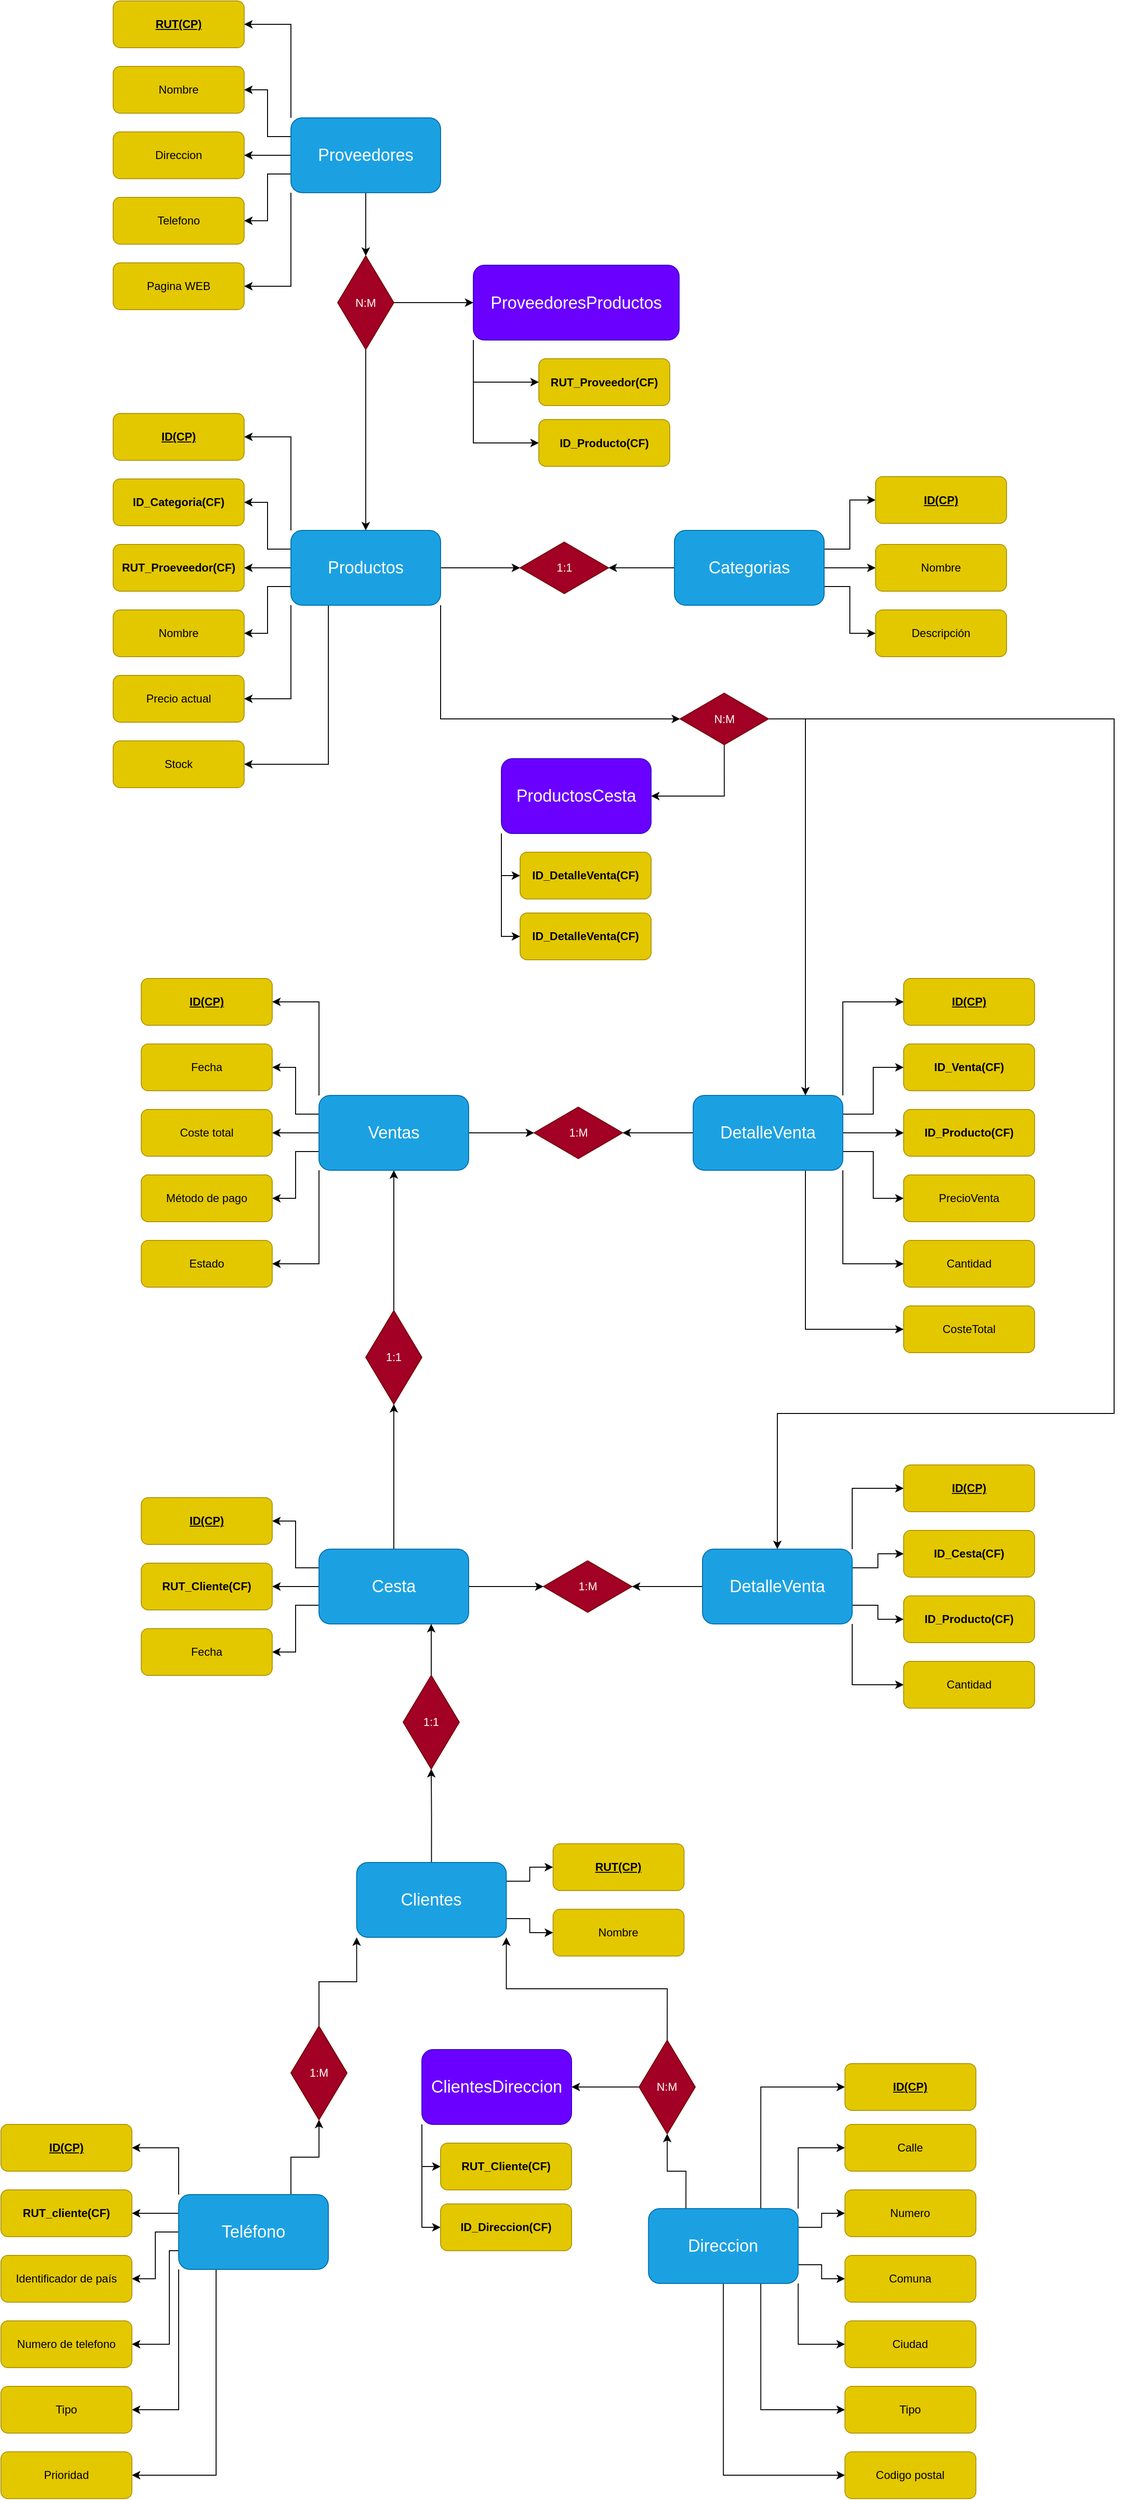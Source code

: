 <mxfile version="24.8.6">
  <diagram name="Сторінка-1" id="LYm03Go33UnQ37QgSBPq">
    <mxGraphModel dx="9465" dy="4424" grid="1" gridSize="10" guides="1" tooltips="1" connect="1" arrows="1" fold="1" page="1" pageScale="1" pageWidth="1169" pageHeight="827" math="0" shadow="0">
      <root>
        <mxCell id="0" />
        <mxCell id="1" parent="0" />
        <mxCell id="P7qVUv0zWzpbaVaUychk-7" style="edgeStyle=orthogonalEdgeStyle;rounded=0;orthogonalLoop=1;jettySize=auto;html=1;exitX=0;exitY=0;exitDx=0;exitDy=0;entryX=1;entryY=0.5;entryDx=0;entryDy=0;" parent="1" source="P7qVUv0zWzpbaVaUychk-1" target="P7qVUv0zWzpbaVaUychk-2" edge="1">
          <mxGeometry relative="1" as="geometry" />
        </mxCell>
        <mxCell id="P7qVUv0zWzpbaVaUychk-8" style="edgeStyle=orthogonalEdgeStyle;rounded=0;orthogonalLoop=1;jettySize=auto;html=1;exitX=0;exitY=0.25;exitDx=0;exitDy=0;entryX=1;entryY=0.5;entryDx=0;entryDy=0;" parent="1" source="P7qVUv0zWzpbaVaUychk-1" target="P7qVUv0zWzpbaVaUychk-3" edge="1">
          <mxGeometry relative="1" as="geometry" />
        </mxCell>
        <mxCell id="P7qVUv0zWzpbaVaUychk-9" style="edgeStyle=orthogonalEdgeStyle;rounded=0;orthogonalLoop=1;jettySize=auto;html=1;exitX=0;exitY=0.5;exitDx=0;exitDy=0;entryX=1;entryY=0.5;entryDx=0;entryDy=0;" parent="1" source="P7qVUv0zWzpbaVaUychk-1" target="P7qVUv0zWzpbaVaUychk-4" edge="1">
          <mxGeometry relative="1" as="geometry" />
        </mxCell>
        <mxCell id="P7qVUv0zWzpbaVaUychk-10" style="edgeStyle=orthogonalEdgeStyle;rounded=0;orthogonalLoop=1;jettySize=auto;html=1;exitX=0;exitY=0.75;exitDx=0;exitDy=0;entryX=1;entryY=0.5;entryDx=0;entryDy=0;" parent="1" source="P7qVUv0zWzpbaVaUychk-1" target="P7qVUv0zWzpbaVaUychk-5" edge="1">
          <mxGeometry relative="1" as="geometry" />
        </mxCell>
        <mxCell id="P7qVUv0zWzpbaVaUychk-11" style="edgeStyle=orthogonalEdgeStyle;rounded=0;orthogonalLoop=1;jettySize=auto;html=1;exitX=0;exitY=1;exitDx=0;exitDy=0;entryX=1;entryY=0.5;entryDx=0;entryDy=0;" parent="1" source="P7qVUv0zWzpbaVaUychk-1" target="P7qVUv0zWzpbaVaUychk-6" edge="1">
          <mxGeometry relative="1" as="geometry" />
        </mxCell>
        <mxCell id="RcaxxR3kTo5iRy39veyw-25" style="edgeStyle=orthogonalEdgeStyle;rounded=0;orthogonalLoop=1;jettySize=auto;html=1;exitX=0.5;exitY=1;exitDx=0;exitDy=0;entryX=0.5;entryY=0;entryDx=0;entryDy=0;" parent="1" source="P7qVUv0zWzpbaVaUychk-1" target="RcaxxR3kTo5iRy39veyw-24" edge="1">
          <mxGeometry relative="1" as="geometry" />
        </mxCell>
        <mxCell id="P7qVUv0zWzpbaVaUychk-1" value="&lt;font style=&quot;font-size: 18px;&quot;&gt;Proveedores&lt;/font&gt;" style="rounded=1;whiteSpace=wrap;html=1;fillColor=#1ba1e2;fontColor=#ffffff;strokeColor=#006EAF;" parent="1" vertex="1">
          <mxGeometry x="-240" y="455" width="160" height="80" as="geometry" />
        </mxCell>
        <mxCell id="P7qVUv0zWzpbaVaUychk-2" value="RUT(CP)" style="rounded=1;whiteSpace=wrap;html=1;fontStyle=5;fillColor=#e3c800;fontColor=#000000;strokeColor=#B09500;shadow=0;" parent="1" vertex="1">
          <mxGeometry x="-430" y="330" width="140" height="50" as="geometry" />
        </mxCell>
        <mxCell id="P7qVUv0zWzpbaVaUychk-3" value="Nombre" style="rounded=1;whiteSpace=wrap;html=1;fontStyle=0;fillColor=#e3c800;fontColor=#000000;strokeColor=#B09500;shadow=0;" parent="1" vertex="1">
          <mxGeometry x="-430" y="400" width="140" height="50" as="geometry" />
        </mxCell>
        <mxCell id="P7qVUv0zWzpbaVaUychk-4" value="Direccion" style="rounded=1;whiteSpace=wrap;html=1;fontStyle=0;fillColor=#e3c800;fontColor=#000000;strokeColor=#B09500;shadow=0;" parent="1" vertex="1">
          <mxGeometry x="-430" y="470" width="140" height="50" as="geometry" />
        </mxCell>
        <mxCell id="P7qVUv0zWzpbaVaUychk-5" value="Telefono" style="rounded=1;whiteSpace=wrap;html=1;fontStyle=0;fillColor=#e3c800;fontColor=#000000;strokeColor=#B09500;shadow=0;" parent="1" vertex="1">
          <mxGeometry x="-430" y="540" width="140" height="50" as="geometry" />
        </mxCell>
        <mxCell id="P7qVUv0zWzpbaVaUychk-6" value="Pagina WEB" style="rounded=1;whiteSpace=wrap;html=1;fontStyle=0;fillColor=#e3c800;fontColor=#000000;strokeColor=#B09500;shadow=0;" parent="1" vertex="1">
          <mxGeometry x="-430" y="610" width="140" height="50" as="geometry" />
        </mxCell>
        <mxCell id="P7qVUv0zWzpbaVaUychk-18" style="edgeStyle=orthogonalEdgeStyle;rounded=0;orthogonalLoop=1;jettySize=auto;html=1;exitX=1;exitY=0.25;exitDx=0;exitDy=0;entryX=0;entryY=0.5;entryDx=0;entryDy=0;" parent="1" source="P7qVUv0zWzpbaVaUychk-12" target="P7qVUv0zWzpbaVaUychk-13" edge="1">
          <mxGeometry relative="1" as="geometry" />
        </mxCell>
        <mxCell id="P7qVUv0zWzpbaVaUychk-19" style="edgeStyle=orthogonalEdgeStyle;rounded=0;orthogonalLoop=1;jettySize=auto;html=1;exitX=1;exitY=0.75;exitDx=0;exitDy=0;entryX=0;entryY=0.5;entryDx=0;entryDy=0;" parent="1" source="P7qVUv0zWzpbaVaUychk-12" target="P7qVUv0zWzpbaVaUychk-14" edge="1">
          <mxGeometry relative="1" as="geometry" />
        </mxCell>
        <mxCell id="RcaxxR3kTo5iRy39veyw-13" style="edgeStyle=orthogonalEdgeStyle;rounded=0;orthogonalLoop=1;jettySize=auto;html=1;exitX=0.5;exitY=0;exitDx=0;exitDy=0;entryX=0.5;entryY=1;entryDx=0;entryDy=0;" parent="1" source="P7qVUv0zWzpbaVaUychk-12" target="RcaxxR3kTo5iRy39veyw-11" edge="1">
          <mxGeometry relative="1" as="geometry" />
        </mxCell>
        <mxCell id="P7qVUv0zWzpbaVaUychk-12" value="&lt;font style=&quot;font-size: 18px;&quot;&gt;Clientes&lt;/font&gt;" style="rounded=1;whiteSpace=wrap;html=1;fillColor=#1ba1e2;fontColor=#ffffff;strokeColor=#006EAF;" parent="1" vertex="1">
          <mxGeometry x="-169.75" y="2320" width="160" height="80" as="geometry" />
        </mxCell>
        <mxCell id="P7qVUv0zWzpbaVaUychk-13" value="RUT(CP)" style="rounded=1;whiteSpace=wrap;html=1;fontStyle=5;fillColor=#e3c800;fontColor=#000000;strokeColor=#B09500;" parent="1" vertex="1">
          <mxGeometry x="40.25" y="2300" width="140" height="50" as="geometry" />
        </mxCell>
        <mxCell id="P7qVUv0zWzpbaVaUychk-14" value="Nombre" style="rounded=1;whiteSpace=wrap;html=1;fontStyle=0;fillColor=#e3c800;fontColor=#000000;strokeColor=#B09500;" parent="1" vertex="1">
          <mxGeometry x="40.25" y="2370" width="140" height="50" as="geometry" />
        </mxCell>
        <mxCell id="P7qVUv0zWzpbaVaUychk-20" style="edgeStyle=orthogonalEdgeStyle;rounded=0;orthogonalLoop=1;jettySize=auto;html=1;exitX=0;exitY=0;exitDx=0;exitDy=0;entryX=1;entryY=0.5;entryDx=0;entryDy=0;" parent="1" source="P7qVUv0zWzpbaVaUychk-25" target="P7qVUv0zWzpbaVaUychk-26" edge="1">
          <mxGeometry relative="1" as="geometry" />
        </mxCell>
        <mxCell id="P7qVUv0zWzpbaVaUychk-21" style="edgeStyle=orthogonalEdgeStyle;rounded=0;orthogonalLoop=1;jettySize=auto;html=1;exitX=0;exitY=0.25;exitDx=0;exitDy=0;entryX=1;entryY=0.5;entryDx=0;entryDy=0;" parent="1" source="P7qVUv0zWzpbaVaUychk-25" target="P7qVUv0zWzpbaVaUychk-27" edge="1">
          <mxGeometry relative="1" as="geometry" />
        </mxCell>
        <mxCell id="P7qVUv0zWzpbaVaUychk-22" style="edgeStyle=orthogonalEdgeStyle;rounded=0;orthogonalLoop=1;jettySize=auto;html=1;exitX=0;exitY=0.5;exitDx=0;exitDy=0;entryX=1;entryY=0.5;entryDx=0;entryDy=0;" parent="1" source="P7qVUv0zWzpbaVaUychk-25" target="P7qVUv0zWzpbaVaUychk-28" edge="1">
          <mxGeometry relative="1" as="geometry" />
        </mxCell>
        <mxCell id="P7qVUv0zWzpbaVaUychk-23" style="edgeStyle=orthogonalEdgeStyle;rounded=0;orthogonalLoop=1;jettySize=auto;html=1;exitX=0;exitY=0.75;exitDx=0;exitDy=0;entryX=1;entryY=0.5;entryDx=0;entryDy=0;" parent="1" source="P7qVUv0zWzpbaVaUychk-25" target="P7qVUv0zWzpbaVaUychk-29" edge="1">
          <mxGeometry relative="1" as="geometry">
            <Array as="points">
              <mxPoint x="-370" y="2735" />
              <mxPoint x="-370" y="2835" />
            </Array>
          </mxGeometry>
        </mxCell>
        <mxCell id="P7qVUv0zWzpbaVaUychk-24" style="edgeStyle=orthogonalEdgeStyle;rounded=0;orthogonalLoop=1;jettySize=auto;html=1;exitX=0;exitY=1;exitDx=0;exitDy=0;entryX=1;entryY=0.5;entryDx=0;entryDy=0;" parent="1" source="P7qVUv0zWzpbaVaUychk-25" target="P7qVUv0zWzpbaVaUychk-30" edge="1">
          <mxGeometry relative="1" as="geometry" />
        </mxCell>
        <mxCell id="P7qVUv0zWzpbaVaUychk-32" style="edgeStyle=orthogonalEdgeStyle;rounded=0;orthogonalLoop=1;jettySize=auto;html=1;exitX=0.25;exitY=1;exitDx=0;exitDy=0;entryX=1;entryY=0.5;entryDx=0;entryDy=0;" parent="1" source="P7qVUv0zWzpbaVaUychk-25" target="P7qVUv0zWzpbaVaUychk-31" edge="1">
          <mxGeometry relative="1" as="geometry" />
        </mxCell>
        <mxCell id="P7qVUv0zWzpbaVaUychk-96" style="edgeStyle=orthogonalEdgeStyle;rounded=0;orthogonalLoop=1;jettySize=auto;html=1;exitX=0.75;exitY=0;exitDx=0;exitDy=0;entryX=0.5;entryY=1;entryDx=0;entryDy=0;" parent="1" source="P7qVUv0zWzpbaVaUychk-25" target="P7qVUv0zWzpbaVaUychk-95" edge="1">
          <mxGeometry relative="1" as="geometry" />
        </mxCell>
        <mxCell id="P7qVUv0zWzpbaVaUychk-25" value="&lt;font style=&quot;font-size: 18px;&quot;&gt;Teléfono&lt;/font&gt;" style="rounded=1;whiteSpace=wrap;html=1;fillColor=#1ba1e2;fontColor=#ffffff;strokeColor=#006EAF;" parent="1" vertex="1">
          <mxGeometry x="-360" y="2675" width="160" height="80" as="geometry" />
        </mxCell>
        <mxCell id="P7qVUv0zWzpbaVaUychk-26" value="ID(CP)" style="rounded=1;whiteSpace=wrap;html=1;fontStyle=5;fillColor=#e3c800;fontColor=#000000;strokeColor=#B09500;shadow=0;" parent="1" vertex="1">
          <mxGeometry x="-550" y="2600" width="140" height="50" as="geometry" />
        </mxCell>
        <mxCell id="P7qVUv0zWzpbaVaUychk-27" value="&lt;b&gt;RUT_cliente(CF)&lt;/b&gt;" style="rounded=1;whiteSpace=wrap;html=1;fontStyle=0;fillColor=#e3c800;fontColor=#000000;strokeColor=#B09500;shadow=0;" parent="1" vertex="1">
          <mxGeometry x="-550" y="2670" width="140" height="50" as="geometry" />
        </mxCell>
        <mxCell id="P7qVUv0zWzpbaVaUychk-28" value="Identificador de país" style="rounded=1;whiteSpace=wrap;html=1;fontStyle=0;fillColor=#e3c800;fontColor=#000000;strokeColor=#B09500;shadow=0;" parent="1" vertex="1">
          <mxGeometry x="-550" y="2740" width="140" height="50" as="geometry" />
        </mxCell>
        <mxCell id="P7qVUv0zWzpbaVaUychk-29" value="Numero de telefono" style="rounded=1;whiteSpace=wrap;html=1;fontStyle=0;fillColor=#e3c800;fontColor=#000000;strokeColor=#B09500;shadow=0;" parent="1" vertex="1">
          <mxGeometry x="-550" y="2810" width="140" height="50" as="geometry" />
        </mxCell>
        <mxCell id="P7qVUv0zWzpbaVaUychk-30" value="Tipo" style="rounded=1;whiteSpace=wrap;html=1;fontStyle=0;fillColor=#e3c800;fontColor=#000000;strokeColor=#B09500;shadow=0;" parent="1" vertex="1">
          <mxGeometry x="-550" y="2880" width="140" height="50" as="geometry" />
        </mxCell>
        <mxCell id="P7qVUv0zWzpbaVaUychk-31" value="Prioridad" style="rounded=1;whiteSpace=wrap;html=1;fontStyle=0;fillColor=#e3c800;fontColor=#000000;strokeColor=#B09500;shadow=0;" parent="1" vertex="1">
          <mxGeometry x="-550" y="2950" width="140" height="50" as="geometry" />
        </mxCell>
        <mxCell id="P7qVUv0zWzpbaVaUychk-48" style="edgeStyle=orthogonalEdgeStyle;rounded=0;orthogonalLoop=1;jettySize=auto;html=1;exitX=1;exitY=0.25;exitDx=0;exitDy=0;entryX=0;entryY=0.5;entryDx=0;entryDy=0;" parent="1" source="P7qVUv0zWzpbaVaUychk-39" target="P7qVUv0zWzpbaVaUychk-43" edge="1">
          <mxGeometry relative="1" as="geometry" />
        </mxCell>
        <mxCell id="P7qVUv0zWzpbaVaUychk-49" style="edgeStyle=orthogonalEdgeStyle;rounded=0;orthogonalLoop=1;jettySize=auto;html=1;exitX=1;exitY=0;exitDx=0;exitDy=0;entryX=0;entryY=0.5;entryDx=0;entryDy=0;" parent="1" source="P7qVUv0zWzpbaVaUychk-39" target="P7qVUv0zWzpbaVaUychk-42" edge="1">
          <mxGeometry relative="1" as="geometry" />
        </mxCell>
        <mxCell id="P7qVUv0zWzpbaVaUychk-52" style="edgeStyle=orthogonalEdgeStyle;rounded=0;orthogonalLoop=1;jettySize=auto;html=1;exitX=1;exitY=0.75;exitDx=0;exitDy=0;entryX=0;entryY=0.5;entryDx=0;entryDy=0;" parent="1" source="P7qVUv0zWzpbaVaUychk-39" target="P7qVUv0zWzpbaVaUychk-44" edge="1">
          <mxGeometry relative="1" as="geometry" />
        </mxCell>
        <mxCell id="P7qVUv0zWzpbaVaUychk-53" style="edgeStyle=orthogonalEdgeStyle;rounded=0;orthogonalLoop=1;jettySize=auto;html=1;exitX=1;exitY=1;exitDx=0;exitDy=0;entryX=0;entryY=0.5;entryDx=0;entryDy=0;" parent="1" source="P7qVUv0zWzpbaVaUychk-39" target="P7qVUv0zWzpbaVaUychk-45" edge="1">
          <mxGeometry relative="1" as="geometry" />
        </mxCell>
        <mxCell id="P7qVUv0zWzpbaVaUychk-54" style="edgeStyle=orthogonalEdgeStyle;rounded=0;orthogonalLoop=1;jettySize=auto;html=1;exitX=0.75;exitY=1;exitDx=0;exitDy=0;entryX=0;entryY=0.5;entryDx=0;entryDy=0;" parent="1" source="P7qVUv0zWzpbaVaUychk-39" target="P7qVUv0zWzpbaVaUychk-46" edge="1">
          <mxGeometry relative="1" as="geometry" />
        </mxCell>
        <mxCell id="P7qVUv0zWzpbaVaUychk-55" style="edgeStyle=orthogonalEdgeStyle;rounded=0;orthogonalLoop=1;jettySize=auto;html=1;exitX=0.5;exitY=1;exitDx=0;exitDy=0;entryX=0;entryY=0.5;entryDx=0;entryDy=0;" parent="1" source="P7qVUv0zWzpbaVaUychk-39" target="P7qVUv0zWzpbaVaUychk-47" edge="1">
          <mxGeometry relative="1" as="geometry" />
        </mxCell>
        <mxCell id="P7qVUv0zWzpbaVaUychk-100" style="edgeStyle=orthogonalEdgeStyle;rounded=0;orthogonalLoop=1;jettySize=auto;html=1;exitX=0.25;exitY=0;exitDx=0;exitDy=0;entryX=0.5;entryY=1;entryDx=0;entryDy=0;" parent="1" source="P7qVUv0zWzpbaVaUychk-39" target="P7qVUv0zWzpbaVaUychk-98" edge="1">
          <mxGeometry relative="1" as="geometry" />
        </mxCell>
        <mxCell id="RcaxxR3kTo5iRy39veyw-5" style="edgeStyle=orthogonalEdgeStyle;rounded=0;orthogonalLoop=1;jettySize=auto;html=1;exitX=0.75;exitY=0;exitDx=0;exitDy=0;entryX=0;entryY=0.5;entryDx=0;entryDy=0;" parent="1" source="P7qVUv0zWzpbaVaUychk-39" target="P7qVUv0zWzpbaVaUychk-40" edge="1">
          <mxGeometry relative="1" as="geometry" />
        </mxCell>
        <mxCell id="P7qVUv0zWzpbaVaUychk-39" value="&lt;font style=&quot;font-size: 18px;&quot;&gt;Direccion&lt;/font&gt;" style="rounded=1;whiteSpace=wrap;html=1;fillColor=#1ba1e2;fontColor=#ffffff;strokeColor=#006EAF;" parent="1" vertex="1">
          <mxGeometry x="142.25" y="2690" width="160" height="80" as="geometry" />
        </mxCell>
        <mxCell id="P7qVUv0zWzpbaVaUychk-40" value="ID(CP)" style="rounded=1;whiteSpace=wrap;html=1;fontStyle=5;fillColor=#e3c800;fontColor=#000000;strokeColor=#B09500;" parent="1" vertex="1">
          <mxGeometry x="352.25" y="2535" width="140" height="50" as="geometry" />
        </mxCell>
        <mxCell id="P7qVUv0zWzpbaVaUychk-42" value="Calle" style="rounded=1;whiteSpace=wrap;html=1;fontStyle=0;fillColor=#e3c800;fontColor=#000000;strokeColor=#B09500;" parent="1" vertex="1">
          <mxGeometry x="352.25" y="2600" width="140" height="50" as="geometry" />
        </mxCell>
        <mxCell id="P7qVUv0zWzpbaVaUychk-43" value="Numero" style="rounded=1;whiteSpace=wrap;html=1;fontStyle=0;fillColor=#e3c800;fontColor=#000000;strokeColor=#B09500;" parent="1" vertex="1">
          <mxGeometry x="352.25" y="2670" width="140" height="50" as="geometry" />
        </mxCell>
        <mxCell id="P7qVUv0zWzpbaVaUychk-44" value="Comuna" style="rounded=1;whiteSpace=wrap;html=1;fontStyle=0;fillColor=#e3c800;fontColor=#000000;strokeColor=#B09500;" parent="1" vertex="1">
          <mxGeometry x="352.25" y="2740" width="140" height="50" as="geometry" />
        </mxCell>
        <mxCell id="P7qVUv0zWzpbaVaUychk-45" value="Ciudad" style="rounded=1;whiteSpace=wrap;html=1;fontStyle=0;fillColor=#e3c800;fontColor=#000000;strokeColor=#B09500;" parent="1" vertex="1">
          <mxGeometry x="352.25" y="2810" width="140" height="50" as="geometry" />
        </mxCell>
        <mxCell id="P7qVUv0zWzpbaVaUychk-46" value="Tipo" style="rounded=1;whiteSpace=wrap;html=1;fontStyle=0;fillColor=#e3c800;fontColor=#000000;strokeColor=#B09500;" parent="1" vertex="1">
          <mxGeometry x="352.25" y="2880" width="140" height="50" as="geometry" />
        </mxCell>
        <mxCell id="P7qVUv0zWzpbaVaUychk-47" value="Codigo postal" style="rounded=1;whiteSpace=wrap;html=1;fontStyle=0;fillColor=#e3c800;fontColor=#000000;strokeColor=#B09500;" parent="1" vertex="1">
          <mxGeometry x="352.25" y="2950" width="140" height="50" as="geometry" />
        </mxCell>
        <mxCell id="P7qVUv0zWzpbaVaUychk-57" style="edgeStyle=orthogonalEdgeStyle;rounded=0;orthogonalLoop=1;jettySize=auto;html=1;exitX=0;exitY=0;exitDx=0;exitDy=0;entryX=1;entryY=0.5;entryDx=0;entryDy=0;" parent="1" source="P7qVUv0zWzpbaVaUychk-63" target="P7qVUv0zWzpbaVaUychk-64" edge="1">
          <mxGeometry relative="1" as="geometry" />
        </mxCell>
        <mxCell id="P7qVUv0zWzpbaVaUychk-58" style="edgeStyle=orthogonalEdgeStyle;rounded=0;orthogonalLoop=1;jettySize=auto;html=1;exitX=0;exitY=0.25;exitDx=0;exitDy=0;entryX=1;entryY=0.5;entryDx=0;entryDy=0;" parent="1" source="P7qVUv0zWzpbaVaUychk-63" target="P7qVUv0zWzpbaVaUychk-65" edge="1">
          <mxGeometry relative="1" as="geometry" />
        </mxCell>
        <mxCell id="P7qVUv0zWzpbaVaUychk-59" style="edgeStyle=orthogonalEdgeStyle;rounded=0;orthogonalLoop=1;jettySize=auto;html=1;exitX=0;exitY=0.5;exitDx=0;exitDy=0;entryX=1;entryY=0.5;entryDx=0;entryDy=0;" parent="1" source="P7qVUv0zWzpbaVaUychk-63" target="P7qVUv0zWzpbaVaUychk-66" edge="1">
          <mxGeometry relative="1" as="geometry" />
        </mxCell>
        <mxCell id="P7qVUv0zWzpbaVaUychk-60" style="edgeStyle=orthogonalEdgeStyle;rounded=0;orthogonalLoop=1;jettySize=auto;html=1;exitX=0;exitY=0.75;exitDx=0;exitDy=0;entryX=1;entryY=0.5;entryDx=0;entryDy=0;" parent="1" source="P7qVUv0zWzpbaVaUychk-63" target="P7qVUv0zWzpbaVaUychk-67" edge="1">
          <mxGeometry relative="1" as="geometry" />
        </mxCell>
        <mxCell id="P7qVUv0zWzpbaVaUychk-61" style="edgeStyle=orthogonalEdgeStyle;rounded=0;orthogonalLoop=1;jettySize=auto;html=1;exitX=0;exitY=1;exitDx=0;exitDy=0;entryX=1;entryY=0.5;entryDx=0;entryDy=0;" parent="1" source="P7qVUv0zWzpbaVaUychk-63" target="P7qVUv0zWzpbaVaUychk-68" edge="1">
          <mxGeometry relative="1" as="geometry" />
        </mxCell>
        <mxCell id="P7qVUv0zWzpbaVaUychk-62" style="edgeStyle=orthogonalEdgeStyle;rounded=0;orthogonalLoop=1;jettySize=auto;html=1;exitX=0.25;exitY=1;exitDx=0;exitDy=0;entryX=1;entryY=0.5;entryDx=0;entryDy=0;" parent="1" source="P7qVUv0zWzpbaVaUychk-63" target="P7qVUv0zWzpbaVaUychk-69" edge="1">
          <mxGeometry relative="1" as="geometry" />
        </mxCell>
        <mxCell id="P7qVUv0zWzpbaVaUychk-167" style="edgeStyle=orthogonalEdgeStyle;rounded=0;orthogonalLoop=1;jettySize=auto;html=1;exitX=1;exitY=0.5;exitDx=0;exitDy=0;entryX=0;entryY=0.5;entryDx=0;entryDy=0;" parent="1" source="P7qVUv0zWzpbaVaUychk-63" target="P7qVUv0zWzpbaVaUychk-166" edge="1">
          <mxGeometry relative="1" as="geometry" />
        </mxCell>
        <mxCell id="RcaxxR3kTo5iRy39veyw-16" style="edgeStyle=orthogonalEdgeStyle;rounded=0;orthogonalLoop=1;jettySize=auto;html=1;exitX=1;exitY=1;exitDx=0;exitDy=0;entryX=0;entryY=0.5;entryDx=0;entryDy=0;" parent="1" source="P7qVUv0zWzpbaVaUychk-63" target="RcaxxR3kTo5iRy39veyw-14" edge="1">
          <mxGeometry relative="1" as="geometry" />
        </mxCell>
        <mxCell id="P7qVUv0zWzpbaVaUychk-63" value="&lt;font style=&quot;font-size: 18px;&quot;&gt;Productos&lt;/font&gt;" style="rounded=1;whiteSpace=wrap;html=1;fillColor=#1ba1e2;fontColor=#ffffff;strokeColor=#006EAF;" parent="1" vertex="1">
          <mxGeometry x="-240" y="896" width="160" height="80" as="geometry" />
        </mxCell>
        <mxCell id="P7qVUv0zWzpbaVaUychk-64" value="ID(CP)" style="rounded=1;whiteSpace=wrap;html=1;fontStyle=5;fillColor=#e3c800;fontColor=#000000;strokeColor=#B09500;shadow=0;" parent="1" vertex="1">
          <mxGeometry x="-430" y="771" width="140" height="50" as="geometry" />
        </mxCell>
        <mxCell id="P7qVUv0zWzpbaVaUychk-65" value="ID_Categoria(CF)" style="rounded=1;whiteSpace=wrap;html=1;fontStyle=1;fillColor=#e3c800;fontColor=#000000;strokeColor=#B09500;shadow=0;" parent="1" vertex="1">
          <mxGeometry x="-430" y="841" width="140" height="50" as="geometry" />
        </mxCell>
        <mxCell id="P7qVUv0zWzpbaVaUychk-66" value="RUT_Proeveedor(CF)" style="rounded=1;whiteSpace=wrap;html=1;fontStyle=1;fillColor=#e3c800;fontColor=#000000;strokeColor=#B09500;shadow=0;" parent="1" vertex="1">
          <mxGeometry x="-430" y="911" width="140" height="50" as="geometry" />
        </mxCell>
        <mxCell id="P7qVUv0zWzpbaVaUychk-67" value="Nombre" style="rounded=1;whiteSpace=wrap;html=1;fontStyle=0;fillColor=#e3c800;fontColor=#000000;strokeColor=#B09500;shadow=0;" parent="1" vertex="1">
          <mxGeometry x="-430" y="981" width="140" height="50" as="geometry" />
        </mxCell>
        <mxCell id="P7qVUv0zWzpbaVaUychk-68" value="Precio actual" style="rounded=1;whiteSpace=wrap;html=1;fontStyle=0;fillColor=#e3c800;fontColor=#000000;strokeColor=#B09500;shadow=0;" parent="1" vertex="1">
          <mxGeometry x="-430" y="1051" width="140" height="50" as="geometry" />
        </mxCell>
        <mxCell id="P7qVUv0zWzpbaVaUychk-69" value="Stock" style="rounded=1;whiteSpace=wrap;html=1;fontStyle=0;fillColor=#e3c800;fontColor=#000000;strokeColor=#B09500;shadow=0;" parent="1" vertex="1">
          <mxGeometry x="-430" y="1121" width="140" height="50" as="geometry" />
        </mxCell>
        <mxCell id="P7qVUv0zWzpbaVaUychk-76" style="edgeStyle=orthogonalEdgeStyle;rounded=0;orthogonalLoop=1;jettySize=auto;html=1;exitX=1;exitY=0.25;exitDx=0;exitDy=0;entryX=0;entryY=0.5;entryDx=0;entryDy=0;" parent="1" source="P7qVUv0zWzpbaVaUychk-72" target="P7qVUv0zWzpbaVaUychk-73" edge="1">
          <mxGeometry relative="1" as="geometry" />
        </mxCell>
        <mxCell id="P7qVUv0zWzpbaVaUychk-77" style="edgeStyle=orthogonalEdgeStyle;rounded=0;orthogonalLoop=1;jettySize=auto;html=1;exitX=1;exitY=0.5;exitDx=0;exitDy=0;entryX=0;entryY=0.5;entryDx=0;entryDy=0;" parent="1" source="P7qVUv0zWzpbaVaUychk-72" target="P7qVUv0zWzpbaVaUychk-74" edge="1">
          <mxGeometry relative="1" as="geometry" />
        </mxCell>
        <mxCell id="P7qVUv0zWzpbaVaUychk-78" style="edgeStyle=orthogonalEdgeStyle;rounded=0;orthogonalLoop=1;jettySize=auto;html=1;exitX=1;exitY=0.75;exitDx=0;exitDy=0;entryX=0;entryY=0.5;entryDx=0;entryDy=0;" parent="1" source="P7qVUv0zWzpbaVaUychk-72" target="P7qVUv0zWzpbaVaUychk-75" edge="1">
          <mxGeometry relative="1" as="geometry" />
        </mxCell>
        <mxCell id="P7qVUv0zWzpbaVaUychk-168" style="edgeStyle=orthogonalEdgeStyle;rounded=0;orthogonalLoop=1;jettySize=auto;html=1;exitX=0;exitY=0.5;exitDx=0;exitDy=0;entryX=1;entryY=0.5;entryDx=0;entryDy=0;" parent="1" source="P7qVUv0zWzpbaVaUychk-72" target="P7qVUv0zWzpbaVaUychk-166" edge="1">
          <mxGeometry relative="1" as="geometry" />
        </mxCell>
        <mxCell id="P7qVUv0zWzpbaVaUychk-72" value="&lt;font style=&quot;font-size: 18px;&quot;&gt;Categorias&lt;/font&gt;" style="rounded=1;whiteSpace=wrap;html=1;fillColor=#1ba1e2;fontColor=#ffffff;strokeColor=#006EAF;" parent="1" vertex="1">
          <mxGeometry x="170" y="896" width="160" height="80" as="geometry" />
        </mxCell>
        <mxCell id="P7qVUv0zWzpbaVaUychk-73" value="ID(CP)" style="rounded=1;whiteSpace=wrap;html=1;fontStyle=5;fillColor=#e3c800;fontColor=#000000;strokeColor=#B09500;" parent="1" vertex="1">
          <mxGeometry x="385" y="838.5" width="140" height="50" as="geometry" />
        </mxCell>
        <mxCell id="P7qVUv0zWzpbaVaUychk-74" value="Nombre" style="rounded=1;whiteSpace=wrap;html=1;fontStyle=0;fillColor=#e3c800;fontColor=#000000;strokeColor=#B09500;" parent="1" vertex="1">
          <mxGeometry x="385" y="911" width="140" height="50" as="geometry" />
        </mxCell>
        <mxCell id="P7qVUv0zWzpbaVaUychk-75" value="Descripción" style="rounded=1;whiteSpace=wrap;html=1;fontStyle=0;fillColor=#e3c800;fontColor=#000000;strokeColor=#B09500;" parent="1" vertex="1">
          <mxGeometry x="385" y="981" width="140" height="50" as="geometry" />
        </mxCell>
        <mxCell id="P7qVUv0zWzpbaVaUychk-79" style="edgeStyle=orthogonalEdgeStyle;rounded=0;orthogonalLoop=1;jettySize=auto;html=1;exitX=0;exitY=0;exitDx=0;exitDy=0;entryX=1;entryY=0.5;entryDx=0;entryDy=0;" parent="1" source="P7qVUv0zWzpbaVaUychk-85" target="P7qVUv0zWzpbaVaUychk-86" edge="1">
          <mxGeometry relative="1" as="geometry" />
        </mxCell>
        <mxCell id="P7qVUv0zWzpbaVaUychk-80" style="edgeStyle=orthogonalEdgeStyle;rounded=0;orthogonalLoop=1;jettySize=auto;html=1;exitX=0;exitY=0.25;exitDx=0;exitDy=0;entryX=1;entryY=0.5;entryDx=0;entryDy=0;" parent="1" source="P7qVUv0zWzpbaVaUychk-85" target="P7qVUv0zWzpbaVaUychk-87" edge="1">
          <mxGeometry relative="1" as="geometry" />
        </mxCell>
        <mxCell id="P7qVUv0zWzpbaVaUychk-81" style="edgeStyle=orthogonalEdgeStyle;rounded=0;orthogonalLoop=1;jettySize=auto;html=1;exitX=0;exitY=0.5;exitDx=0;exitDy=0;entryX=1;entryY=0.5;entryDx=0;entryDy=0;" parent="1" source="P7qVUv0zWzpbaVaUychk-85" target="P7qVUv0zWzpbaVaUychk-88" edge="1">
          <mxGeometry relative="1" as="geometry" />
        </mxCell>
        <mxCell id="P7qVUv0zWzpbaVaUychk-82" style="edgeStyle=orthogonalEdgeStyle;rounded=0;orthogonalLoop=1;jettySize=auto;html=1;exitX=0;exitY=0.75;exitDx=0;exitDy=0;entryX=1;entryY=0.5;entryDx=0;entryDy=0;" parent="1" source="P7qVUv0zWzpbaVaUychk-85" target="P7qVUv0zWzpbaVaUychk-89" edge="1">
          <mxGeometry relative="1" as="geometry" />
        </mxCell>
        <mxCell id="P7qVUv0zWzpbaVaUychk-83" style="edgeStyle=orthogonalEdgeStyle;rounded=0;orthogonalLoop=1;jettySize=auto;html=1;exitX=0;exitY=1;exitDx=0;exitDy=0;entryX=1;entryY=0.5;entryDx=0;entryDy=0;" parent="1" source="P7qVUv0zWzpbaVaUychk-85" target="P7qVUv0zWzpbaVaUychk-90" edge="1">
          <mxGeometry relative="1" as="geometry" />
        </mxCell>
        <mxCell id="P7qVUv0zWzpbaVaUychk-128" style="edgeStyle=orthogonalEdgeStyle;rounded=0;orthogonalLoop=1;jettySize=auto;html=1;exitX=1;exitY=0.5;exitDx=0;exitDy=0;entryX=0;entryY=0.5;entryDx=0;entryDy=0;" parent="1" source="P7qVUv0zWzpbaVaUychk-85" target="P7qVUv0zWzpbaVaUychk-126" edge="1">
          <mxGeometry relative="1" as="geometry" />
        </mxCell>
        <mxCell id="P7qVUv0zWzpbaVaUychk-85" value="&lt;font style=&quot;font-size: 18px;&quot;&gt;Ventas&lt;/font&gt;" style="rounded=1;whiteSpace=wrap;html=1;fillColor=#1ba1e2;fontColor=#ffffff;strokeColor=#006EAF;" parent="1" vertex="1">
          <mxGeometry x="-210" y="1500" width="160" height="80" as="geometry" />
        </mxCell>
        <mxCell id="P7qVUv0zWzpbaVaUychk-86" value="ID(CP)" style="rounded=1;whiteSpace=wrap;html=1;fontStyle=5;fillColor=#e3c800;fontColor=#000000;strokeColor=#B09500;shadow=0;" parent="1" vertex="1">
          <mxGeometry x="-400" y="1375" width="140" height="50" as="geometry" />
        </mxCell>
        <mxCell id="P7qVUv0zWzpbaVaUychk-87" value="Fecha" style="rounded=1;whiteSpace=wrap;html=1;fontStyle=0;fillColor=#e3c800;fontColor=#000000;strokeColor=#B09500;shadow=0;" parent="1" vertex="1">
          <mxGeometry x="-400" y="1445" width="140" height="50" as="geometry" />
        </mxCell>
        <mxCell id="P7qVUv0zWzpbaVaUychk-88" value="Coste total" style="rounded=1;whiteSpace=wrap;html=1;fontStyle=0;fillColor=#e3c800;fontColor=#000000;strokeColor=#B09500;shadow=0;" parent="1" vertex="1">
          <mxGeometry x="-400" y="1515" width="140" height="50" as="geometry" />
        </mxCell>
        <mxCell id="P7qVUv0zWzpbaVaUychk-89" value="Coste total" style="rounded=1;whiteSpace=wrap;html=1;fontStyle=0;fillColor=#e3c800;fontColor=#000000;strokeColor=#B09500;shadow=0;" parent="1" vertex="1">
          <mxGeometry x="-400" y="1585" width="140" height="50" as="geometry" />
        </mxCell>
        <mxCell id="P7qVUv0zWzpbaVaUychk-90" value="Estado" style="rounded=1;whiteSpace=wrap;html=1;fontStyle=0;fillColor=#e3c800;fontColor=#000000;strokeColor=#B09500;shadow=0;" parent="1" vertex="1">
          <mxGeometry x="-400" y="1655" width="140" height="50" as="geometry" />
        </mxCell>
        <mxCell id="P7qVUv0zWzpbaVaUychk-94" value="Método de pago" style="rounded=1;whiteSpace=wrap;html=1;fontStyle=0;fillColor=#e3c800;fontColor=#000000;strokeColor=#B09500;shadow=0;" parent="1" vertex="1">
          <mxGeometry x="-400" y="1585" width="140" height="50" as="geometry" />
        </mxCell>
        <mxCell id="P7qVUv0zWzpbaVaUychk-97" style="edgeStyle=orthogonalEdgeStyle;rounded=0;orthogonalLoop=1;jettySize=auto;html=1;exitX=0.5;exitY=0;exitDx=0;exitDy=0;entryX=0;entryY=1;entryDx=0;entryDy=0;" parent="1" source="P7qVUv0zWzpbaVaUychk-95" target="P7qVUv0zWzpbaVaUychk-12" edge="1">
          <mxGeometry relative="1" as="geometry" />
        </mxCell>
        <mxCell id="P7qVUv0zWzpbaVaUychk-95" value="1:M" style="rhombus;whiteSpace=wrap;html=1;fillColor=#a20025;fontColor=#ffffff;strokeColor=#6F0000;" parent="1" vertex="1">
          <mxGeometry x="-240" y="2495" width="60" height="100" as="geometry" />
        </mxCell>
        <mxCell id="P7qVUv0zWzpbaVaUychk-99" style="edgeStyle=orthogonalEdgeStyle;rounded=0;orthogonalLoop=1;jettySize=auto;html=1;exitX=0.5;exitY=0;exitDx=0;exitDy=0;entryX=1;entryY=1;entryDx=0;entryDy=0;" parent="1" source="P7qVUv0zWzpbaVaUychk-98" target="P7qVUv0zWzpbaVaUychk-12" edge="1">
          <mxGeometry relative="1" as="geometry" />
        </mxCell>
        <mxCell id="RcaxxR3kTo5iRy39veyw-2" style="edgeStyle=orthogonalEdgeStyle;rounded=0;orthogonalLoop=1;jettySize=auto;html=1;exitX=0;exitY=0.5;exitDx=0;exitDy=0;entryX=1;entryY=0.5;entryDx=0;entryDy=0;" parent="1" source="P7qVUv0zWzpbaVaUychk-98" target="RcaxxR3kTo5iRy39veyw-1" edge="1">
          <mxGeometry relative="1" as="geometry" />
        </mxCell>
        <mxCell id="P7qVUv0zWzpbaVaUychk-98" value="N:M" style="rhombus;whiteSpace=wrap;html=1;fillColor=#a20025;fontColor=#ffffff;strokeColor=#6F0000;" parent="1" vertex="1">
          <mxGeometry x="132.25" y="2510" width="60" height="100" as="geometry" />
        </mxCell>
        <mxCell id="P7qVUv0zWzpbaVaUychk-120" style="edgeStyle=orthogonalEdgeStyle;rounded=0;orthogonalLoop=1;jettySize=auto;html=1;exitX=1;exitY=0.5;exitDx=0;exitDy=0;entryX=0;entryY=0.5;entryDx=0;entryDy=0;" parent="1" source="P7qVUv0zWzpbaVaUychk-106" target="P7qVUv0zWzpbaVaUychk-115" edge="1">
          <mxGeometry relative="1" as="geometry" />
        </mxCell>
        <mxCell id="P7qVUv0zWzpbaVaUychk-121" style="edgeStyle=orthogonalEdgeStyle;rounded=0;orthogonalLoop=1;jettySize=auto;html=1;exitX=1;exitY=0.25;exitDx=0;exitDy=0;entryX=0;entryY=0.5;entryDx=0;entryDy=0;" parent="1" source="P7qVUv0zWzpbaVaUychk-106" target="P7qVUv0zWzpbaVaUychk-114" edge="1">
          <mxGeometry relative="1" as="geometry" />
        </mxCell>
        <mxCell id="P7qVUv0zWzpbaVaUychk-122" style="edgeStyle=orthogonalEdgeStyle;rounded=0;orthogonalLoop=1;jettySize=auto;html=1;exitX=1;exitY=0;exitDx=0;exitDy=0;entryX=0;entryY=0.5;entryDx=0;entryDy=0;" parent="1" source="P7qVUv0zWzpbaVaUychk-106" target="P7qVUv0zWzpbaVaUychk-113" edge="1">
          <mxGeometry relative="1" as="geometry" />
        </mxCell>
        <mxCell id="P7qVUv0zWzpbaVaUychk-123" style="edgeStyle=orthogonalEdgeStyle;rounded=0;orthogonalLoop=1;jettySize=auto;html=1;exitX=1;exitY=0.75;exitDx=0;exitDy=0;entryX=0;entryY=0.5;entryDx=0;entryDy=0;" parent="1" source="P7qVUv0zWzpbaVaUychk-106" target="P7qVUv0zWzpbaVaUychk-118" edge="1">
          <mxGeometry relative="1" as="geometry" />
        </mxCell>
        <mxCell id="P7qVUv0zWzpbaVaUychk-124" style="edgeStyle=orthogonalEdgeStyle;rounded=0;orthogonalLoop=1;jettySize=auto;html=1;exitX=1;exitY=1;exitDx=0;exitDy=0;entryX=0;entryY=0.5;entryDx=0;entryDy=0;" parent="1" source="P7qVUv0zWzpbaVaUychk-106" target="P7qVUv0zWzpbaVaUychk-117" edge="1">
          <mxGeometry relative="1" as="geometry" />
        </mxCell>
        <mxCell id="P7qVUv0zWzpbaVaUychk-125" style="edgeStyle=orthogonalEdgeStyle;rounded=0;orthogonalLoop=1;jettySize=auto;html=1;exitX=0.75;exitY=1;exitDx=0;exitDy=0;entryX=0;entryY=0.5;entryDx=0;entryDy=0;" parent="1" source="P7qVUv0zWzpbaVaUychk-106" target="P7qVUv0zWzpbaVaUychk-119" edge="1">
          <mxGeometry relative="1" as="geometry" />
        </mxCell>
        <mxCell id="P7qVUv0zWzpbaVaUychk-127" style="edgeStyle=orthogonalEdgeStyle;rounded=0;orthogonalLoop=1;jettySize=auto;html=1;exitX=0;exitY=0.5;exitDx=0;exitDy=0;entryX=1;entryY=0.5;entryDx=0;entryDy=0;" parent="1" source="P7qVUv0zWzpbaVaUychk-106" target="P7qVUv0zWzpbaVaUychk-126" edge="1">
          <mxGeometry relative="1" as="geometry" />
        </mxCell>
        <mxCell id="P7qVUv0zWzpbaVaUychk-106" value="&lt;font style=&quot;font-size: 18px;&quot;&gt;DetalleVenta&lt;/font&gt;" style="rounded=1;whiteSpace=wrap;html=1;fillColor=#1ba1e2;fontColor=#ffffff;strokeColor=#006EAF;" parent="1" vertex="1">
          <mxGeometry x="190" y="1500" width="160" height="80" as="geometry" />
        </mxCell>
        <mxCell id="P7qVUv0zWzpbaVaUychk-113" value="ID(CP)" style="rounded=1;whiteSpace=wrap;html=1;fontStyle=5;fillColor=#e3c800;fontColor=#000000;strokeColor=#B09500;shadow=0;" parent="1" vertex="1">
          <mxGeometry x="415" y="1375" width="140" height="50" as="geometry" />
        </mxCell>
        <mxCell id="P7qVUv0zWzpbaVaUychk-114" value="ID_Venta(CF)" style="rounded=1;whiteSpace=wrap;html=1;fontStyle=1;fillColor=#e3c800;fontColor=#000000;strokeColor=#B09500;shadow=0;" parent="1" vertex="1">
          <mxGeometry x="415" y="1445" width="140" height="50" as="geometry" />
        </mxCell>
        <mxCell id="P7qVUv0zWzpbaVaUychk-115" value="ID_Producto(CF)" style="rounded=1;whiteSpace=wrap;html=1;fontStyle=1;fillColor=#e3c800;fontColor=#000000;strokeColor=#B09500;shadow=0;" parent="1" vertex="1">
          <mxGeometry x="415" y="1515" width="140" height="50" as="geometry" />
        </mxCell>
        <mxCell id="P7qVUv0zWzpbaVaUychk-116" value="Coste total" style="rounded=1;whiteSpace=wrap;html=1;fontStyle=0;fillColor=#e3c800;fontColor=#000000;strokeColor=#B09500;shadow=0;" parent="1" vertex="1">
          <mxGeometry x="415" y="1585" width="140" height="50" as="geometry" />
        </mxCell>
        <mxCell id="P7qVUv0zWzpbaVaUychk-117" value="Cantidad" style="rounded=1;whiteSpace=wrap;html=1;fontStyle=0;fillColor=#e3c800;fontColor=#000000;strokeColor=#B09500;shadow=0;" parent="1" vertex="1">
          <mxGeometry x="415" y="1655" width="140" height="50" as="geometry" />
        </mxCell>
        <mxCell id="P7qVUv0zWzpbaVaUychk-118" value="PrecioVenta" style="rounded=1;whiteSpace=wrap;html=1;fontStyle=0;fillColor=#e3c800;fontColor=#000000;strokeColor=#B09500;shadow=0;" parent="1" vertex="1">
          <mxGeometry x="415" y="1585" width="140" height="50" as="geometry" />
        </mxCell>
        <mxCell id="P7qVUv0zWzpbaVaUychk-119" value="CosteTotal" style="rounded=1;whiteSpace=wrap;html=1;fontStyle=0;fillColor=#e3c800;fontColor=#000000;strokeColor=#B09500;shadow=0;" parent="1" vertex="1">
          <mxGeometry x="415" y="1725" width="140" height="50" as="geometry" />
        </mxCell>
        <mxCell id="P7qVUv0zWzpbaVaUychk-126" value="1:M" style="rhombus;whiteSpace=wrap;html=1;fillColor=#a20025;fontColor=#ffffff;strokeColor=#6F0000;" parent="1" vertex="1">
          <mxGeometry x="20" y="1512.5" width="94.5" height="55" as="geometry" />
        </mxCell>
        <mxCell id="P7qVUv0zWzpbaVaUychk-134" style="edgeStyle=orthogonalEdgeStyle;rounded=0;orthogonalLoop=1;jettySize=auto;html=1;exitX=1;exitY=0.5;exitDx=0;exitDy=0;entryX=0;entryY=0.5;entryDx=0;entryDy=0;" parent="1" source="P7qVUv0zWzpbaVaUychk-135" target="P7qVUv0zWzpbaVaUychk-157" edge="1">
          <mxGeometry relative="1" as="geometry" />
        </mxCell>
        <mxCell id="P7qVUv0zWzpbaVaUychk-162" style="edgeStyle=orthogonalEdgeStyle;rounded=0;orthogonalLoop=1;jettySize=auto;html=1;exitX=0;exitY=0.25;exitDx=0;exitDy=0;entryX=1;entryY=0.5;entryDx=0;entryDy=0;" parent="1" source="P7qVUv0zWzpbaVaUychk-135" target="P7qVUv0zWzpbaVaUychk-136" edge="1">
          <mxGeometry relative="1" as="geometry" />
        </mxCell>
        <mxCell id="P7qVUv0zWzpbaVaUychk-163" style="edgeStyle=orthogonalEdgeStyle;rounded=0;orthogonalLoop=1;jettySize=auto;html=1;exitX=0;exitY=0.5;exitDx=0;exitDy=0;entryX=1;entryY=0.5;entryDx=0;entryDy=0;" parent="1" source="P7qVUv0zWzpbaVaUychk-135" target="P7qVUv0zWzpbaVaUychk-137" edge="1">
          <mxGeometry relative="1" as="geometry" />
        </mxCell>
        <mxCell id="P7qVUv0zWzpbaVaUychk-165" style="edgeStyle=orthogonalEdgeStyle;rounded=0;orthogonalLoop=1;jettySize=auto;html=1;exitX=0;exitY=0.75;exitDx=0;exitDy=0;entryX=1;entryY=0.5;entryDx=0;entryDy=0;" parent="1" source="P7qVUv0zWzpbaVaUychk-135" target="P7qVUv0zWzpbaVaUychk-138" edge="1">
          <mxGeometry relative="1" as="geometry" />
        </mxCell>
        <mxCell id="RcaxxR3kTo5iRy39veyw-9" style="edgeStyle=orthogonalEdgeStyle;rounded=0;orthogonalLoop=1;jettySize=auto;html=1;exitX=0.5;exitY=0;exitDx=0;exitDy=0;entryX=0.5;entryY=1;entryDx=0;entryDy=0;" parent="1" source="P7qVUv0zWzpbaVaUychk-135" target="RcaxxR3kTo5iRy39veyw-8" edge="1">
          <mxGeometry relative="1" as="geometry" />
        </mxCell>
        <mxCell id="P7qVUv0zWzpbaVaUychk-135" value="&lt;font style=&quot;font-size: 18px;&quot;&gt;Cesta&lt;/font&gt;" style="rounded=1;whiteSpace=wrap;html=1;fillColor=#1ba1e2;fontColor=#ffffff;strokeColor=#006EAF;" parent="1" vertex="1">
          <mxGeometry x="-210" y="1985" width="160" height="80" as="geometry" />
        </mxCell>
        <mxCell id="P7qVUv0zWzpbaVaUychk-136" value="ID(CP)" style="rounded=1;whiteSpace=wrap;html=1;fontStyle=5;fillColor=#e3c800;fontColor=#000000;strokeColor=#B09500;shadow=0;" parent="1" vertex="1">
          <mxGeometry x="-400" y="1930" width="140" height="50" as="geometry" />
        </mxCell>
        <mxCell id="P7qVUv0zWzpbaVaUychk-137" value="RUT_Cliente(CF)" style="rounded=1;whiteSpace=wrap;html=1;fontStyle=1;fillColor=#e3c800;fontColor=#000000;strokeColor=#B09500;shadow=0;" parent="1" vertex="1">
          <mxGeometry x="-400" y="2000" width="140" height="50" as="geometry" />
        </mxCell>
        <mxCell id="P7qVUv0zWzpbaVaUychk-138" value="Fecha" style="rounded=1;whiteSpace=wrap;html=1;fontStyle=0;fillColor=#e3c800;fontColor=#000000;strokeColor=#B09500;shadow=0;" parent="1" vertex="1">
          <mxGeometry x="-400" y="2070" width="140" height="50" as="geometry" />
        </mxCell>
        <mxCell id="P7qVUv0zWzpbaVaUychk-148" style="edgeStyle=orthogonalEdgeStyle;rounded=0;orthogonalLoop=1;jettySize=auto;html=1;exitX=0;exitY=0.5;exitDx=0;exitDy=0;entryX=1;entryY=0.5;entryDx=0;entryDy=0;" parent="1" source="P7qVUv0zWzpbaVaUychk-149" target="P7qVUv0zWzpbaVaUychk-157" edge="1">
          <mxGeometry relative="1" as="geometry" />
        </mxCell>
        <mxCell id="P7qVUv0zWzpbaVaUychk-158" style="edgeStyle=orthogonalEdgeStyle;rounded=0;orthogonalLoop=1;jettySize=auto;html=1;exitX=1;exitY=0;exitDx=0;exitDy=0;entryX=0;entryY=0.5;entryDx=0;entryDy=0;" parent="1" source="P7qVUv0zWzpbaVaUychk-149" target="P7qVUv0zWzpbaVaUychk-150" edge="1">
          <mxGeometry relative="1" as="geometry" />
        </mxCell>
        <mxCell id="P7qVUv0zWzpbaVaUychk-159" style="edgeStyle=orthogonalEdgeStyle;rounded=0;orthogonalLoop=1;jettySize=auto;html=1;exitX=1;exitY=0.25;exitDx=0;exitDy=0;entryX=0;entryY=0.5;entryDx=0;entryDy=0;" parent="1" source="P7qVUv0zWzpbaVaUychk-149" target="P7qVUv0zWzpbaVaUychk-151" edge="1">
          <mxGeometry relative="1" as="geometry" />
        </mxCell>
        <mxCell id="P7qVUv0zWzpbaVaUychk-160" style="edgeStyle=orthogonalEdgeStyle;rounded=0;orthogonalLoop=1;jettySize=auto;html=1;exitX=1;exitY=0.75;exitDx=0;exitDy=0;entryX=0;entryY=0.5;entryDx=0;entryDy=0;" parent="1" source="P7qVUv0zWzpbaVaUychk-149" target="P7qVUv0zWzpbaVaUychk-152" edge="1">
          <mxGeometry relative="1" as="geometry" />
        </mxCell>
        <mxCell id="P7qVUv0zWzpbaVaUychk-161" style="edgeStyle=orthogonalEdgeStyle;rounded=0;orthogonalLoop=1;jettySize=auto;html=1;exitX=1;exitY=1;exitDx=0;exitDy=0;entryX=0;entryY=0.5;entryDx=0;entryDy=0;" parent="1" source="P7qVUv0zWzpbaVaUychk-149" target="P7qVUv0zWzpbaVaUychk-155" edge="1">
          <mxGeometry relative="1" as="geometry" />
        </mxCell>
        <mxCell id="P7qVUv0zWzpbaVaUychk-149" value="&lt;font style=&quot;font-size: 18px;&quot;&gt;DetalleVenta&lt;/font&gt;" style="rounded=1;whiteSpace=wrap;html=1;fillColor=#1ba1e2;fontColor=#ffffff;strokeColor=#006EAF;" parent="1" vertex="1">
          <mxGeometry x="200" y="1985" width="160" height="80" as="geometry" />
        </mxCell>
        <mxCell id="P7qVUv0zWzpbaVaUychk-150" value="ID(CP)" style="rounded=1;whiteSpace=wrap;html=1;fontStyle=5;fillColor=#e3c800;fontColor=#000000;strokeColor=#B09500;shadow=0;" parent="1" vertex="1">
          <mxGeometry x="415" y="1895" width="140" height="50" as="geometry" />
        </mxCell>
        <mxCell id="P7qVUv0zWzpbaVaUychk-151" value="ID_Cesta(CF)" style="rounded=1;whiteSpace=wrap;html=1;fontStyle=1;fillColor=#e3c800;fontColor=#000000;strokeColor=#B09500;shadow=0;" parent="1" vertex="1">
          <mxGeometry x="415" y="1965" width="140" height="50" as="geometry" />
        </mxCell>
        <mxCell id="P7qVUv0zWzpbaVaUychk-152" value="ID_Producto(CF)" style="rounded=1;whiteSpace=wrap;html=1;fontStyle=1;fillColor=#e3c800;fontColor=#000000;strokeColor=#B09500;shadow=0;" parent="1" vertex="1">
          <mxGeometry x="415" y="2035" width="140" height="50" as="geometry" />
        </mxCell>
        <mxCell id="P7qVUv0zWzpbaVaUychk-153" value="Coste total" style="rounded=1;whiteSpace=wrap;html=1;fontStyle=0;fillColor=#e3c800;fontColor=#000000;strokeColor=#B09500;shadow=0;" parent="1" vertex="1">
          <mxGeometry x="415" y="2105" width="140" height="50" as="geometry" />
        </mxCell>
        <mxCell id="P7qVUv0zWzpbaVaUychk-155" value="Cantidad" style="rounded=1;whiteSpace=wrap;html=1;fontStyle=0;fillColor=#e3c800;fontColor=#000000;strokeColor=#B09500;shadow=0;" parent="1" vertex="1">
          <mxGeometry x="415" y="2105" width="140" height="50" as="geometry" />
        </mxCell>
        <mxCell id="P7qVUv0zWzpbaVaUychk-157" value="1:M" style="rhombus;whiteSpace=wrap;html=1;fillColor=#a20025;fontColor=#ffffff;strokeColor=#6F0000;" parent="1" vertex="1">
          <mxGeometry x="30" y="1997.5" width="94.5" height="55" as="geometry" />
        </mxCell>
        <mxCell id="P7qVUv0zWzpbaVaUychk-166" value="1:1" style="rhombus;whiteSpace=wrap;html=1;fillColor=#a20025;fontColor=#ffffff;strokeColor=#6F0000;" parent="1" vertex="1">
          <mxGeometry x="5" y="908.5" width="94.5" height="55" as="geometry" />
        </mxCell>
        <mxCell id="RcaxxR3kTo5iRy39veyw-6" style="edgeStyle=orthogonalEdgeStyle;rounded=0;orthogonalLoop=1;jettySize=auto;html=1;exitX=0;exitY=1;exitDx=0;exitDy=0;entryX=0;entryY=0.5;entryDx=0;entryDy=0;" parent="1" source="RcaxxR3kTo5iRy39veyw-1" target="RcaxxR3kTo5iRy39veyw-3" edge="1">
          <mxGeometry relative="1" as="geometry" />
        </mxCell>
        <mxCell id="RcaxxR3kTo5iRy39veyw-7" style="edgeStyle=orthogonalEdgeStyle;rounded=0;orthogonalLoop=1;jettySize=auto;html=1;exitX=0;exitY=1;exitDx=0;exitDy=0;entryX=0;entryY=0.5;entryDx=0;entryDy=0;" parent="1" source="RcaxxR3kTo5iRy39veyw-1" target="RcaxxR3kTo5iRy39veyw-4" edge="1">
          <mxGeometry relative="1" as="geometry" />
        </mxCell>
        <mxCell id="RcaxxR3kTo5iRy39veyw-1" value="&lt;font style=&quot;font-size: 18px;&quot;&gt;ClientesDireccion&lt;/font&gt;" style="rounded=1;whiteSpace=wrap;html=1;fillColor=#6a00ff;fontColor=#ffffff;strokeColor=#3700CC;" parent="1" vertex="1">
          <mxGeometry x="-100" y="2520" width="160" height="80" as="geometry" />
        </mxCell>
        <mxCell id="RcaxxR3kTo5iRy39veyw-3" value="RUT_Cliente(CF)" style="rounded=1;whiteSpace=wrap;html=1;fontStyle=1;fillColor=#e3c800;fontColor=#000000;strokeColor=#B09500;" parent="1" vertex="1">
          <mxGeometry x="-80" y="2620" width="140" height="50" as="geometry" />
        </mxCell>
        <mxCell id="RcaxxR3kTo5iRy39veyw-4" value="ID_Direccion(CF)" style="rounded=1;whiteSpace=wrap;html=1;fontStyle=1;fillColor=#e3c800;fontColor=#000000;strokeColor=#B09500;" parent="1" vertex="1">
          <mxGeometry x="-80" y="2685" width="140" height="50" as="geometry" />
        </mxCell>
        <mxCell id="RcaxxR3kTo5iRy39veyw-10" style="edgeStyle=orthogonalEdgeStyle;rounded=0;orthogonalLoop=1;jettySize=auto;html=1;exitX=0.5;exitY=0;exitDx=0;exitDy=0;entryX=0.5;entryY=1;entryDx=0;entryDy=0;" parent="1" source="RcaxxR3kTo5iRy39veyw-8" target="P7qVUv0zWzpbaVaUychk-85" edge="1">
          <mxGeometry relative="1" as="geometry" />
        </mxCell>
        <mxCell id="RcaxxR3kTo5iRy39veyw-8" value="1:1" style="rhombus;whiteSpace=wrap;html=1;fillColor=#a20025;fontColor=#ffffff;strokeColor=#6F0000;" parent="1" vertex="1">
          <mxGeometry x="-160" y="1730" width="60" height="100" as="geometry" />
        </mxCell>
        <mxCell id="RcaxxR3kTo5iRy39veyw-12" style="edgeStyle=orthogonalEdgeStyle;rounded=0;orthogonalLoop=1;jettySize=auto;html=1;exitX=0.5;exitY=0;exitDx=0;exitDy=0;entryX=0.5;entryY=1;entryDx=0;entryDy=0;" parent="1" source="RcaxxR3kTo5iRy39veyw-11" edge="1">
          <mxGeometry relative="1" as="geometry">
            <mxPoint x="-90" y="2065" as="targetPoint" />
          </mxGeometry>
        </mxCell>
        <mxCell id="RcaxxR3kTo5iRy39veyw-11" value="1:1" style="rhombus;whiteSpace=wrap;html=1;fillColor=#a20025;fontColor=#ffffff;strokeColor=#6F0000;" parent="1" vertex="1">
          <mxGeometry x="-120" y="2120" width="60" height="100" as="geometry" />
        </mxCell>
        <mxCell id="RcaxxR3kTo5iRy39veyw-21" style="edgeStyle=orthogonalEdgeStyle;rounded=0;orthogonalLoop=1;jettySize=auto;html=1;exitX=0.5;exitY=1;exitDx=0;exitDy=0;entryX=1;entryY=0.5;entryDx=0;entryDy=0;" parent="1" source="RcaxxR3kTo5iRy39veyw-14" target="RcaxxR3kTo5iRy39veyw-18" edge="1">
          <mxGeometry relative="1" as="geometry" />
        </mxCell>
        <mxCell id="w1jz1WoTq3xVSQIowJVK-2" style="edgeStyle=orthogonalEdgeStyle;rounded=0;orthogonalLoop=1;jettySize=auto;html=1;exitX=1;exitY=0.5;exitDx=0;exitDy=0;entryX=0.5;entryY=0;entryDx=0;entryDy=0;" edge="1" parent="1" source="RcaxxR3kTo5iRy39veyw-14" target="P7qVUv0zWzpbaVaUychk-149">
          <mxGeometry relative="1" as="geometry">
            <Array as="points">
              <mxPoint x="640" y="1098" />
              <mxPoint x="640" y="1840" />
              <mxPoint x="280" y="1840" />
            </Array>
          </mxGeometry>
        </mxCell>
        <mxCell id="w1jz1WoTq3xVSQIowJVK-3" style="edgeStyle=orthogonalEdgeStyle;rounded=0;orthogonalLoop=1;jettySize=auto;html=1;exitX=1;exitY=0.5;exitDx=0;exitDy=0;entryX=0.75;entryY=0;entryDx=0;entryDy=0;" edge="1" parent="1" source="RcaxxR3kTo5iRy39veyw-14" target="P7qVUv0zWzpbaVaUychk-106">
          <mxGeometry relative="1" as="geometry" />
        </mxCell>
        <mxCell id="RcaxxR3kTo5iRy39veyw-14" value="N:M" style="rhombus;whiteSpace=wrap;html=1;fillColor=#a20025;fontColor=#ffffff;strokeColor=#6F0000;" parent="1" vertex="1">
          <mxGeometry x="176" y="1070" width="94.5" height="55" as="geometry" />
        </mxCell>
        <mxCell id="RcaxxR3kTo5iRy39veyw-22" style="edgeStyle=orthogonalEdgeStyle;rounded=0;orthogonalLoop=1;jettySize=auto;html=1;exitX=0;exitY=1;exitDx=0;exitDy=0;entryX=0;entryY=0.5;entryDx=0;entryDy=0;" parent="1" source="RcaxxR3kTo5iRy39veyw-18" target="RcaxxR3kTo5iRy39veyw-19" edge="1">
          <mxGeometry relative="1" as="geometry" />
        </mxCell>
        <mxCell id="RcaxxR3kTo5iRy39veyw-23" style="edgeStyle=orthogonalEdgeStyle;rounded=0;orthogonalLoop=1;jettySize=auto;html=1;exitX=0;exitY=1;exitDx=0;exitDy=0;entryX=0;entryY=0.5;entryDx=0;entryDy=0;" parent="1" source="RcaxxR3kTo5iRy39veyw-18" target="RcaxxR3kTo5iRy39veyw-20" edge="1">
          <mxGeometry relative="1" as="geometry" />
        </mxCell>
        <mxCell id="RcaxxR3kTo5iRy39veyw-18" value="&lt;font style=&quot;font-size: 18px;&quot;&gt;ProductosCesta&lt;/font&gt;" style="rounded=1;whiteSpace=wrap;html=1;fillColor=#6a00ff;fontColor=#ffffff;strokeColor=#3700CC;" parent="1" vertex="1">
          <mxGeometry x="-15" y="1140" width="160" height="80" as="geometry" />
        </mxCell>
        <mxCell id="RcaxxR3kTo5iRy39veyw-19" value="ID_DetalleVenta(CF)" style="rounded=1;whiteSpace=wrap;html=1;fontStyle=1;fillColor=#e3c800;fontColor=#000000;strokeColor=#B09500;" parent="1" vertex="1">
          <mxGeometry x="5" y="1240" width="140" height="50" as="geometry" />
        </mxCell>
        <mxCell id="RcaxxR3kTo5iRy39veyw-20" value="ID_DetalleVenta(CF)" style="rounded=1;whiteSpace=wrap;html=1;fontStyle=1;fillColor=#e3c800;fontColor=#000000;strokeColor=#B09500;" parent="1" vertex="1">
          <mxGeometry x="5" y="1305" width="140" height="50" as="geometry" />
        </mxCell>
        <mxCell id="RcaxxR3kTo5iRy39veyw-26" style="edgeStyle=orthogonalEdgeStyle;rounded=0;orthogonalLoop=1;jettySize=auto;html=1;exitX=0.5;exitY=1;exitDx=0;exitDy=0;entryX=0.5;entryY=0;entryDx=0;entryDy=0;" parent="1" source="RcaxxR3kTo5iRy39veyw-24" target="P7qVUv0zWzpbaVaUychk-63" edge="1">
          <mxGeometry relative="1" as="geometry" />
        </mxCell>
        <mxCell id="RcaxxR3kTo5iRy39veyw-33" style="edgeStyle=orthogonalEdgeStyle;rounded=0;orthogonalLoop=1;jettySize=auto;html=1;exitX=1;exitY=0.5;exitDx=0;exitDy=0;entryX=0;entryY=0.5;entryDx=0;entryDy=0;" parent="1" source="RcaxxR3kTo5iRy39veyw-24" target="RcaxxR3kTo5iRy39veyw-29" edge="1">
          <mxGeometry relative="1" as="geometry" />
        </mxCell>
        <mxCell id="RcaxxR3kTo5iRy39veyw-24" value="N:M" style="rhombus;whiteSpace=wrap;html=1;fillColor=#a20025;fontColor=#ffffff;strokeColor=#6F0000;" parent="1" vertex="1">
          <mxGeometry x="-190" y="602.5" width="60" height="100" as="geometry" />
        </mxCell>
        <mxCell id="RcaxxR3kTo5iRy39veyw-27" style="edgeStyle=orthogonalEdgeStyle;rounded=0;orthogonalLoop=1;jettySize=auto;html=1;exitX=0;exitY=1;exitDx=0;exitDy=0;entryX=0;entryY=0.5;entryDx=0;entryDy=0;" parent="1" source="RcaxxR3kTo5iRy39veyw-29" target="RcaxxR3kTo5iRy39veyw-30" edge="1">
          <mxGeometry relative="1" as="geometry" />
        </mxCell>
        <mxCell id="RcaxxR3kTo5iRy39veyw-28" style="edgeStyle=orthogonalEdgeStyle;rounded=0;orthogonalLoop=1;jettySize=auto;html=1;exitX=0;exitY=1;exitDx=0;exitDy=0;entryX=0;entryY=0.5;entryDx=0;entryDy=0;" parent="1" source="RcaxxR3kTo5iRy39veyw-29" target="RcaxxR3kTo5iRy39veyw-31" edge="1">
          <mxGeometry relative="1" as="geometry" />
        </mxCell>
        <mxCell id="RcaxxR3kTo5iRy39veyw-29" value="&lt;font style=&quot;font-size: 18px;&quot;&gt;ProveedoresProductos&lt;/font&gt;" style="rounded=1;whiteSpace=wrap;html=1;fillColor=#6a00ff;fontColor=#ffffff;strokeColor=#3700CC;" parent="1" vertex="1">
          <mxGeometry x="-45" y="612.5" width="220" height="80" as="geometry" />
        </mxCell>
        <mxCell id="RcaxxR3kTo5iRy39veyw-30" value="RUT_Proveedor(CF)" style="rounded=1;whiteSpace=wrap;html=1;fontStyle=1;fillColor=#e3c800;fontColor=#000000;strokeColor=#B09500;" parent="1" vertex="1">
          <mxGeometry x="25" y="712.5" width="140" height="50" as="geometry" />
        </mxCell>
        <mxCell id="RcaxxR3kTo5iRy39veyw-31" value="ID_Producto(CF)" style="rounded=1;whiteSpace=wrap;html=1;fontStyle=1;fillColor=#e3c800;fontColor=#000000;strokeColor=#B09500;" parent="1" vertex="1">
          <mxGeometry x="25" y="777.5" width="140" height="50" as="geometry" />
        </mxCell>
      </root>
    </mxGraphModel>
  </diagram>
</mxfile>
